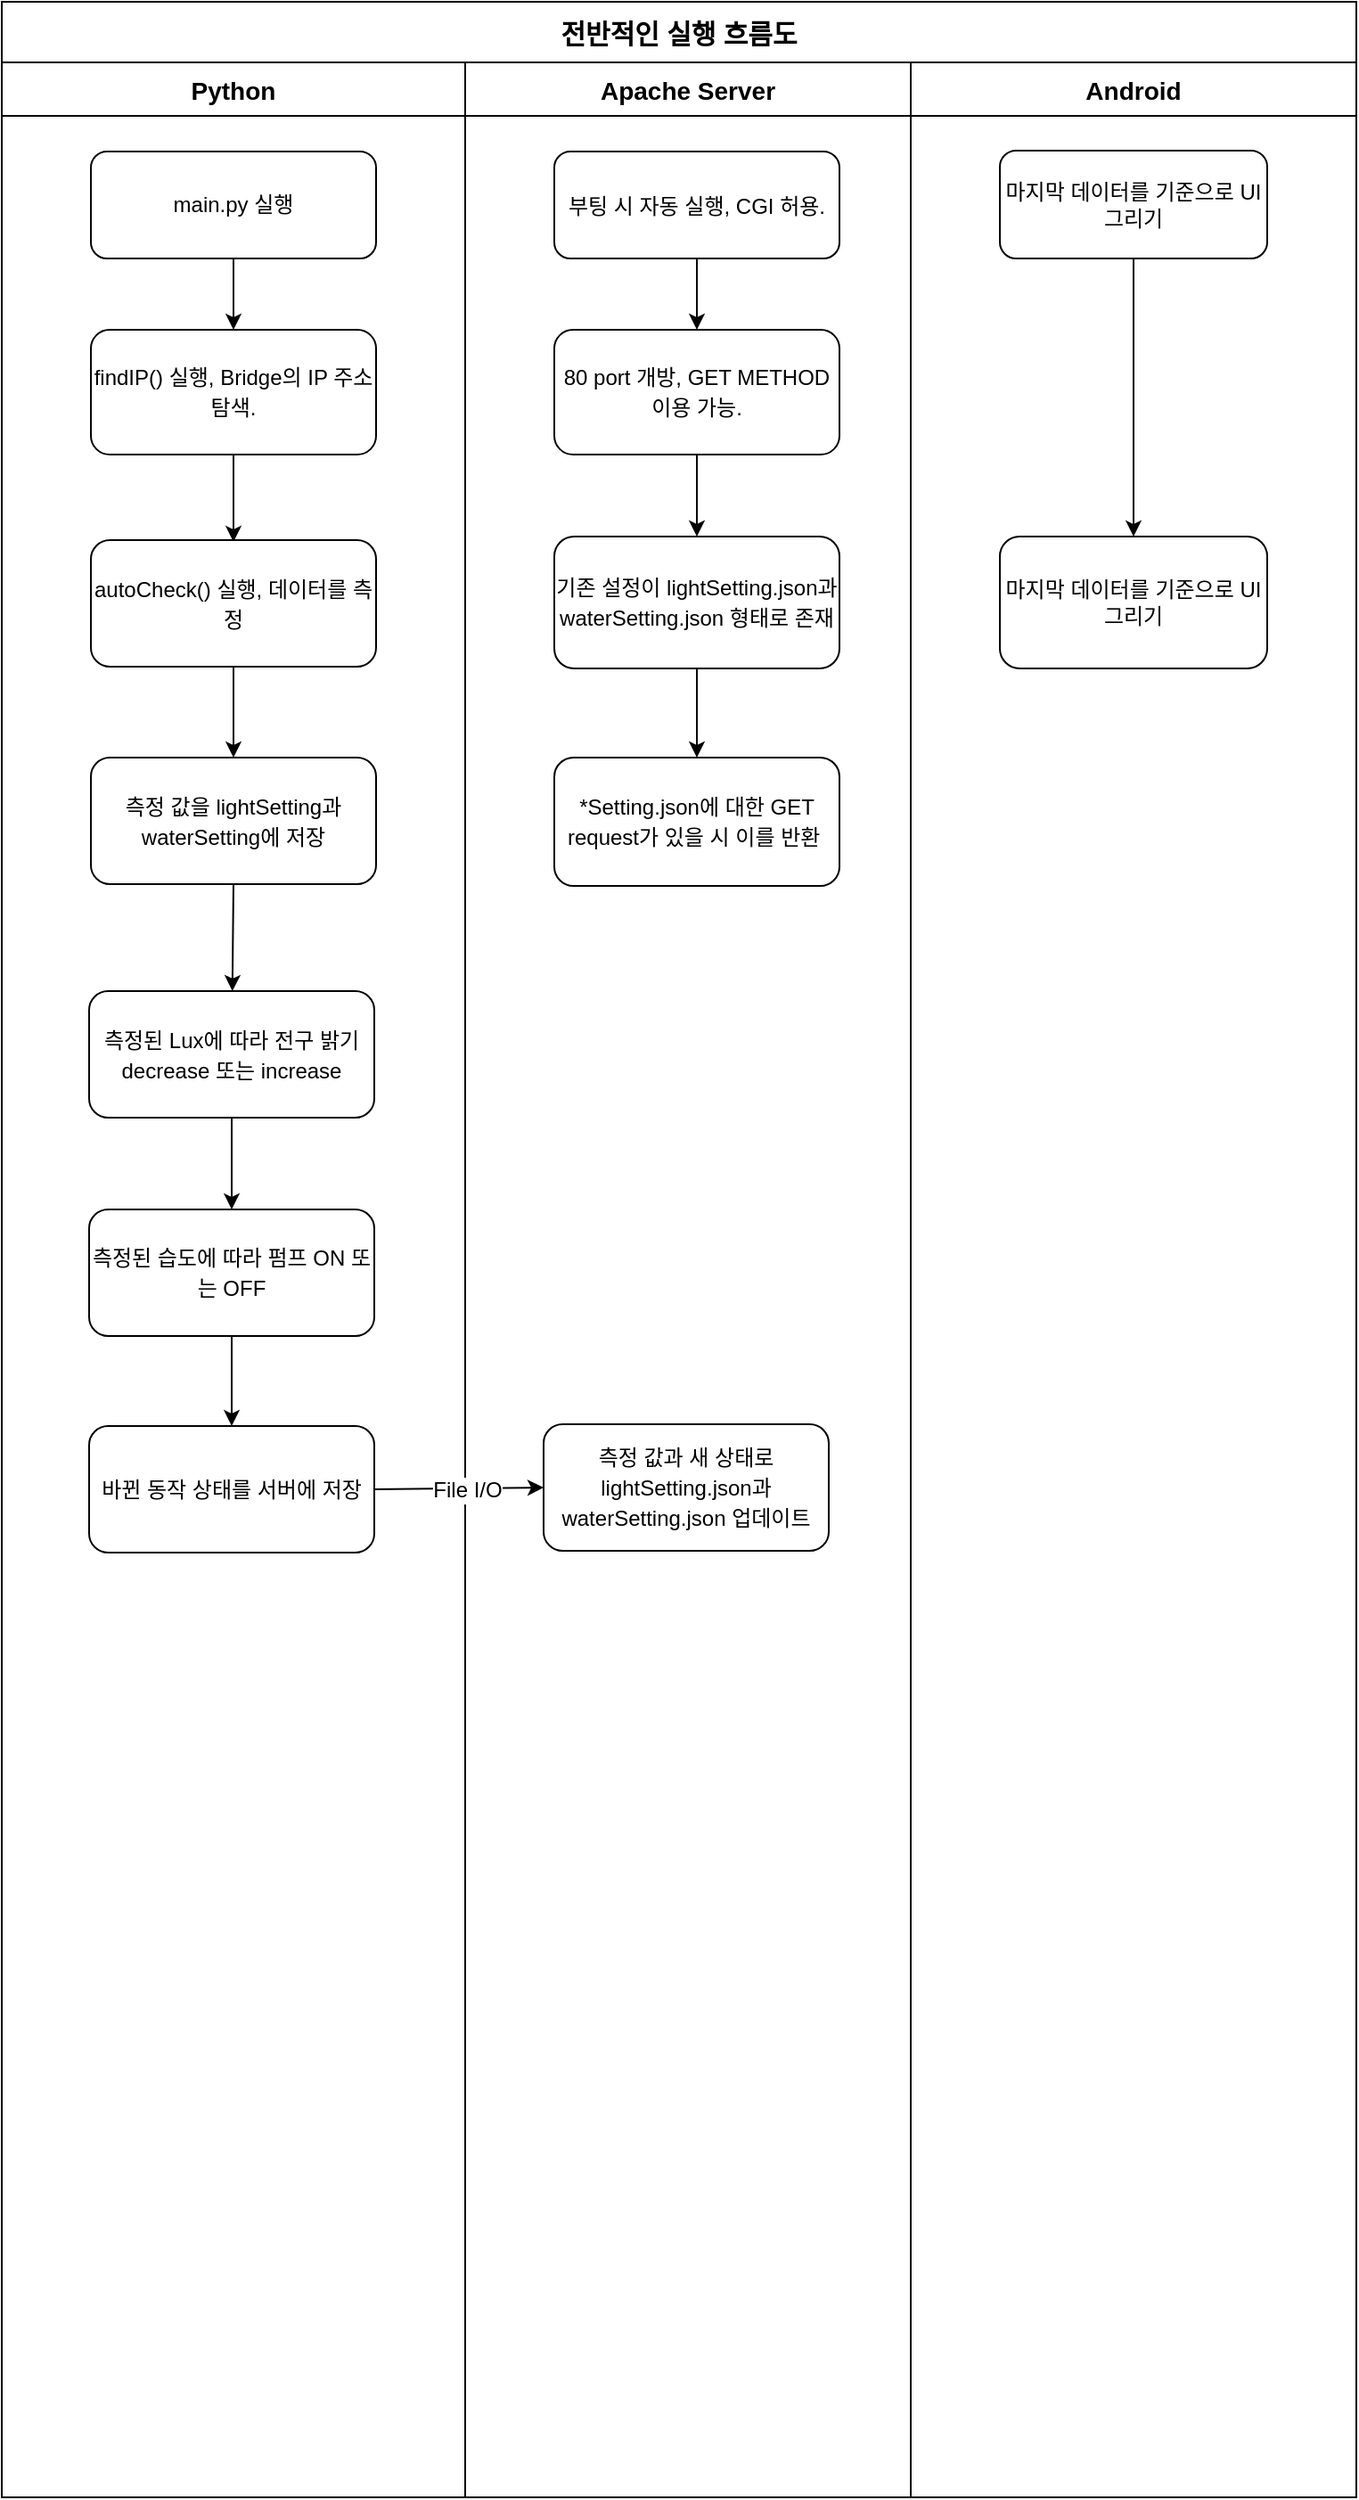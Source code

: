 <mxfile version="14.7.7" type="github"><diagram id="tnWqJX780dG6p6c5vF5_" name="Page-1"><mxGraphModel dx="1117" dy="669" grid="1" gridSize="10" guides="1" tooltips="1" connect="1" arrows="1" fold="1" page="1" pageScale="1" pageWidth="827" pageHeight="1169" math="0" shadow="0"><root><mxCell id="0"/><mxCell id="1" parent="0"/><mxCell id="v2xxQM3PYK4Z-_NolJKh-1" value="전반적인 실행 흐름도" style="swimlane;fontSize=15;startSize=34;" parent="1" vertex="1"><mxGeometry width="760" height="1400" as="geometry"/></mxCell><mxCell id="v2xxQM3PYK4Z-_NolJKh-7" value="Python" style="swimlane;startSize=30;fontSize=14;" parent="v2xxQM3PYK4Z-_NolJKh-1" vertex="1"><mxGeometry y="34" width="260" height="1366" as="geometry"/></mxCell><mxCell id="v2xxQM3PYK4Z-_NolJKh-10" value="main.py 실행" style="rounded=1;whiteSpace=wrap;html=1;" parent="v2xxQM3PYK4Z-_NolJKh-7" vertex="1"><mxGeometry x="50" y="50" width="160" height="60" as="geometry"/></mxCell><mxCell id="v2xxQM3PYK4Z-_NolJKh-13" value="&lt;p style=&quot;line-height: 140%&quot;&gt;findIP() 실행, Bridge의 IP 주소 탐색.&lt;br&gt;&lt;/p&gt;" style="rounded=1;whiteSpace=wrap;html=1;fontSize=12;" parent="v2xxQM3PYK4Z-_NolJKh-7" vertex="1"><mxGeometry x="50" y="150" width="160" height="70" as="geometry"/></mxCell><mxCell id="v2xxQM3PYK4Z-_NolJKh-14" value="" style="endArrow=classic;html=1;fontSize=12;exitX=0.5;exitY=1;exitDx=0;exitDy=0;entryX=0.5;entryY=0;entryDx=0;entryDy=0;" parent="v2xxQM3PYK4Z-_NolJKh-7" source="v2xxQM3PYK4Z-_NolJKh-10" target="v2xxQM3PYK4Z-_NolJKh-13" edge="1"><mxGeometry width="50" height="50" relative="1" as="geometry"><mxPoint x="180" y="129" as="sourcePoint"/><mxPoint x="230" y="79" as="targetPoint"/></mxGeometry></mxCell><mxCell id="teTgMuj66uehlwTVFIN7-2" value="" style="endArrow=classic;html=1;exitX=0.5;exitY=1;exitDx=0;exitDy=0;entryX=0.5;entryY=0;entryDx=0;entryDy=0;" edge="1" parent="v2xxQM3PYK4Z-_NolJKh-7" source="v2xxQM3PYK4Z-_NolJKh-13"><mxGeometry width="50" height="50" relative="1" as="geometry"><mxPoint x="180" y="209" as="sourcePoint"/><mxPoint x="130" y="269.0" as="targetPoint"/></mxGeometry></mxCell><mxCell id="teTgMuj66uehlwTVFIN7-5" value="&lt;p style=&quot;line-height: 140%&quot;&gt;autoCheck() 실행, 데이터를 측정&lt;/p&gt;" style="rounded=1;whiteSpace=wrap;html=1;" vertex="1" parent="v2xxQM3PYK4Z-_NolJKh-7"><mxGeometry x="50" y="268" width="160" height="71" as="geometry"/></mxCell><mxCell id="teTgMuj66uehlwTVFIN7-7" value="&lt;p style=&quot;line-height: 140%&quot;&gt;측정 값을 lightSetting과 waterSetting에 저장&lt;/p&gt;" style="rounded=1;whiteSpace=wrap;html=1;" vertex="1" parent="v2xxQM3PYK4Z-_NolJKh-7"><mxGeometry x="50" y="390" width="160" height="71" as="geometry"/></mxCell><mxCell id="teTgMuj66uehlwTVFIN7-9" value="&lt;p style=&quot;line-height: 140%&quot;&gt;측정된 Lux에 따라 전구 밝기 decrease 또는 increase&lt;/p&gt;" style="rounded=1;whiteSpace=wrap;html=1;" vertex="1" parent="v2xxQM3PYK4Z-_NolJKh-7"><mxGeometry x="49" y="521" width="160" height="71" as="geometry"/></mxCell><mxCell id="teTgMuj66uehlwTVFIN7-10" value="" style="endArrow=classic;html=1;exitX=0.5;exitY=1;exitDx=0;exitDy=0;" edge="1" parent="v2xxQM3PYK4Z-_NolJKh-7" source="teTgMuj66uehlwTVFIN7-7" target="teTgMuj66uehlwTVFIN7-9"><mxGeometry width="50" height="50" relative="1" as="geometry"><mxPoint x="290" y="809" as="sourcePoint"/><mxPoint x="340" y="759" as="targetPoint"/></mxGeometry></mxCell><mxCell id="teTgMuj66uehlwTVFIN7-11" value="&lt;p style=&quot;line-height: 140%&quot;&gt;측정된 습도에 따라 펌프 ON 또는 OFF&lt;/p&gt;" style="rounded=1;whiteSpace=wrap;html=1;" vertex="1" parent="v2xxQM3PYK4Z-_NolJKh-7"><mxGeometry x="49" y="643.5" width="160" height="71" as="geometry"/></mxCell><mxCell id="teTgMuj66uehlwTVFIN7-12" value="" style="endArrow=classic;html=1;exitX=0.5;exitY=1;exitDx=0;exitDy=0;entryX=0.5;entryY=0;entryDx=0;entryDy=0;" edge="1" parent="v2xxQM3PYK4Z-_NolJKh-7" source="teTgMuj66uehlwTVFIN7-9" target="teTgMuj66uehlwTVFIN7-11"><mxGeometry width="50" height="50" relative="1" as="geometry"><mxPoint x="210" y="909" as="sourcePoint"/><mxPoint x="260" y="859" as="targetPoint"/></mxGeometry></mxCell><mxCell id="teTgMuj66uehlwTVFIN7-14" value="" style="endArrow=classic;html=1;exitX=0.5;exitY=1;exitDx=0;exitDy=0;entryX=0.5;entryY=0;entryDx=0;entryDy=0;" edge="1" parent="v2xxQM3PYK4Z-_NolJKh-7" source="teTgMuj66uehlwTVFIN7-5" target="teTgMuj66uehlwTVFIN7-7"><mxGeometry width="50" height="50" relative="1" as="geometry"><mxPoint x="250" y="549" as="sourcePoint"/><mxPoint x="300" y="499" as="targetPoint"/></mxGeometry></mxCell><mxCell id="teTgMuj66uehlwTVFIN7-15" value="바뀐 동작 상태를 서버에 저장" style="rounded=1;whiteSpace=wrap;html=1;" vertex="1" parent="v2xxQM3PYK4Z-_NolJKh-7"><mxGeometry x="49" y="765" width="160" height="71" as="geometry"/></mxCell><mxCell id="teTgMuj66uehlwTVFIN7-16" value="" style="endArrow=classic;html=1;exitX=0.5;exitY=1;exitDx=0;exitDy=0;entryX=0.5;entryY=0;entryDx=0;entryDy=0;" edge="1" parent="v2xxQM3PYK4Z-_NolJKh-7" source="teTgMuj66uehlwTVFIN7-11" target="teTgMuj66uehlwTVFIN7-15"><mxGeometry width="50" height="50" relative="1" as="geometry"><mxPoint x="260" y="899" as="sourcePoint"/><mxPoint x="310" y="849" as="targetPoint"/></mxGeometry></mxCell><mxCell id="v2xxQM3PYK4Z-_NolJKh-8" value="Android" style="swimlane;startSize=30;fontSize=14;" parent="v2xxQM3PYK4Z-_NolJKh-1" vertex="1"><mxGeometry x="510" y="34" width="250" height="1366" as="geometry"/></mxCell><mxCell id="v2xxQM3PYK4Z-_NolJKh-15" value="마지막 데이터를 기준으로 UI 그리기" style="rounded=1;whiteSpace=wrap;html=1;fontSize=12;" parent="v2xxQM3PYK4Z-_NolJKh-8" vertex="1"><mxGeometry x="50" y="49.5" width="150" height="60.5" as="geometry"/></mxCell><mxCell id="teTgMuj66uehlwTVFIN7-29" value="마지막 데이터를 기준으로 UI 그리기" style="rounded=1;whiteSpace=wrap;html=1;fontSize=12;" vertex="1" parent="v2xxQM3PYK4Z-_NolJKh-8"><mxGeometry x="50" y="266" width="150" height="74" as="geometry"/></mxCell><mxCell id="teTgMuj66uehlwTVFIN7-30" value="" style="endArrow=classic;html=1;fontSize=13;entryX=0.5;entryY=0;entryDx=0;entryDy=0;exitX=0.5;exitY=1;exitDx=0;exitDy=0;" edge="1" parent="v2xxQM3PYK4Z-_NolJKh-8" source="v2xxQM3PYK4Z-_NolJKh-15" target="teTgMuj66uehlwTVFIN7-29"><mxGeometry width="50" height="50" relative="1" as="geometry"><mxPoint x="-130" y="276" as="sourcePoint"/><mxPoint x="-80" y="226" as="targetPoint"/></mxGeometry></mxCell><mxCell id="v2xxQM3PYK4Z-_NolJKh-11" value="Apache Server" style="swimlane;fontSize=14;startSize=30;spacing=2;" parent="v2xxQM3PYK4Z-_NolJKh-1" vertex="1"><mxGeometry x="260" y="34" width="250" height="1366" as="geometry"/></mxCell><mxCell id="v2xxQM3PYK4Z-_NolJKh-12" value="&lt;p style=&quot;line-height: 150%&quot;&gt;부팅 시 자동 실행, CGI 허용.&lt;/p&gt;" style="rounded=1;whiteSpace=wrap;html=1;fontSize=12;spacing=2;" parent="v2xxQM3PYK4Z-_NolJKh-11" vertex="1"><mxGeometry x="50" y="50" width="160" height="60" as="geometry"/></mxCell><mxCell id="teTgMuj66uehlwTVFIN7-17" value="&lt;p style=&quot;line-height: 140%&quot;&gt;측정 값과 새 상태로 lightSetting.json과 waterSetting.json 업데이트&lt;/p&gt;" style="rounded=1;whiteSpace=wrap;html=1;" vertex="1" parent="v2xxQM3PYK4Z-_NolJKh-11"><mxGeometry x="44" y="764" width="160" height="71" as="geometry"/></mxCell><mxCell id="teTgMuj66uehlwTVFIN7-20" value="&lt;p style=&quot;line-height: 140%&quot;&gt;80 port 개방, GET METHOD 이용 가능.&lt;br&gt;&lt;/p&gt;" style="rounded=1;whiteSpace=wrap;html=1;fontSize=12;" vertex="1" parent="v2xxQM3PYK4Z-_NolJKh-11"><mxGeometry x="50" y="150" width="160" height="70" as="geometry"/></mxCell><mxCell id="teTgMuj66uehlwTVFIN7-21" value="" style="endArrow=classic;html=1;fontSize=13;entryX=0.5;entryY=0;entryDx=0;entryDy=0;exitX=0.5;exitY=1;exitDx=0;exitDy=0;" edge="1" parent="v2xxQM3PYK4Z-_NolJKh-11" source="v2xxQM3PYK4Z-_NolJKh-12" target="teTgMuj66uehlwTVFIN7-20"><mxGeometry width="50" height="50" relative="1" as="geometry"><mxPoint x="40" y="206" as="sourcePoint"/><mxPoint x="90" y="156" as="targetPoint"/></mxGeometry></mxCell><mxCell id="teTgMuj66uehlwTVFIN7-27" value="&lt;p style=&quot;line-height: 140%&quot;&gt;기존 설정이 lightSetting.json과 waterSetting.json 형태로 존재&lt;br&gt;&lt;/p&gt;" style="rounded=1;whiteSpace=wrap;html=1;fontSize=12;" vertex="1" parent="v2xxQM3PYK4Z-_NolJKh-11"><mxGeometry x="50" y="266" width="160" height="74" as="geometry"/></mxCell><mxCell id="teTgMuj66uehlwTVFIN7-28" value="" style="endArrow=classic;html=1;fontSize=13;entryX=0.5;entryY=0;entryDx=0;entryDy=0;exitX=0.5;exitY=1;exitDx=0;exitDy=0;" edge="1" parent="v2xxQM3PYK4Z-_NolJKh-11" source="teTgMuj66uehlwTVFIN7-20" target="teTgMuj66uehlwTVFIN7-27"><mxGeometry width="50" height="50" relative="1" as="geometry"><mxPoint x="30" y="296" as="sourcePoint"/><mxPoint x="80" y="246" as="targetPoint"/></mxGeometry></mxCell><mxCell id="teTgMuj66uehlwTVFIN7-32" value="&lt;p style=&quot;line-height: 140%&quot;&gt;*Setting.json에 대한 GET request가 있을 시 이를 반환&amp;nbsp;&lt;/p&gt;" style="rounded=1;whiteSpace=wrap;html=1;fontSize=12;" vertex="1" parent="v2xxQM3PYK4Z-_NolJKh-11"><mxGeometry x="50" y="390" width="160" height="72" as="geometry"/></mxCell><mxCell id="teTgMuj66uehlwTVFIN7-33" value="" style="endArrow=classic;html=1;fontSize=13;entryX=0.5;entryY=0;entryDx=0;entryDy=0;exitX=0.5;exitY=1;exitDx=0;exitDy=0;" edge="1" parent="v2xxQM3PYK4Z-_NolJKh-11" source="teTgMuj66uehlwTVFIN7-27" target="teTgMuj66uehlwTVFIN7-32"><mxGeometry width="50" height="50" relative="1" as="geometry"><mxPoint x="60" y="416" as="sourcePoint"/><mxPoint x="110" y="366" as="targetPoint"/></mxGeometry></mxCell><mxCell id="teTgMuj66uehlwTVFIN7-18" value="" style="endArrow=classic;html=1;exitX=1;exitY=0.5;exitDx=0;exitDy=0;entryX=0;entryY=0.5;entryDx=0;entryDy=0;" edge="1" parent="v2xxQM3PYK4Z-_NolJKh-1" source="teTgMuj66uehlwTVFIN7-15" target="teTgMuj66uehlwTVFIN7-17"><mxGeometry width="50" height="50" relative="1" as="geometry"><mxPoint x="320" y="900" as="sourcePoint"/><mxPoint x="370" y="850" as="targetPoint"/></mxGeometry></mxCell><mxCell id="teTgMuj66uehlwTVFIN7-19" value="File I/O" style="edgeLabel;html=1;align=center;verticalAlign=middle;resizable=0;points=[];fontSize=12;" vertex="1" connectable="0" parent="teTgMuj66uehlwTVFIN7-18"><mxGeometry x="0.4" y="-1" relative="1" as="geometry"><mxPoint x="-15" as="offset"/></mxGeometry></mxCell></root></mxGraphModel></diagram></mxfile>
